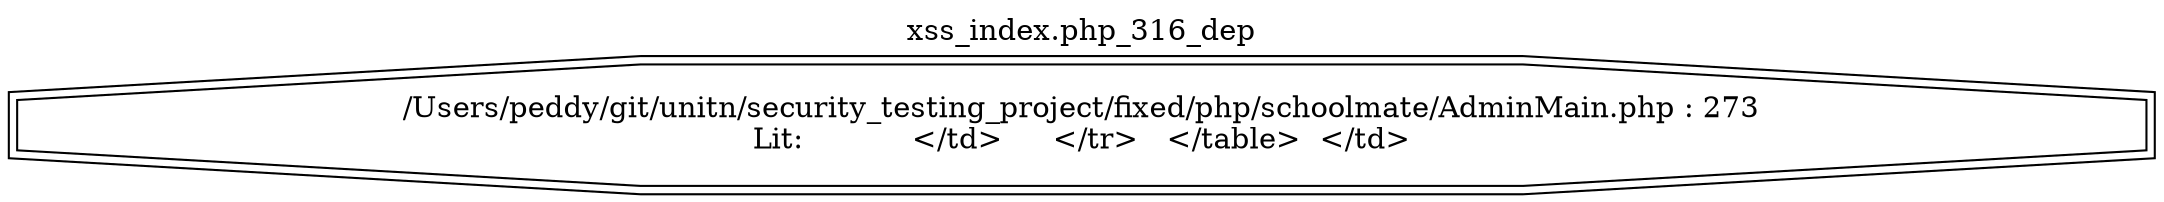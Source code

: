 digraph cfg {
  label="xss_index.php_316_dep";
  labelloc=t;
  n1 [shape=doubleoctagon, label="/Users/peddy/git/unitn/security_testing_project/fixed/php/schoolmate/AdminMain.php : 273\nLit:  	 </td>	</tr>   </table>  </td>\n"];
}
